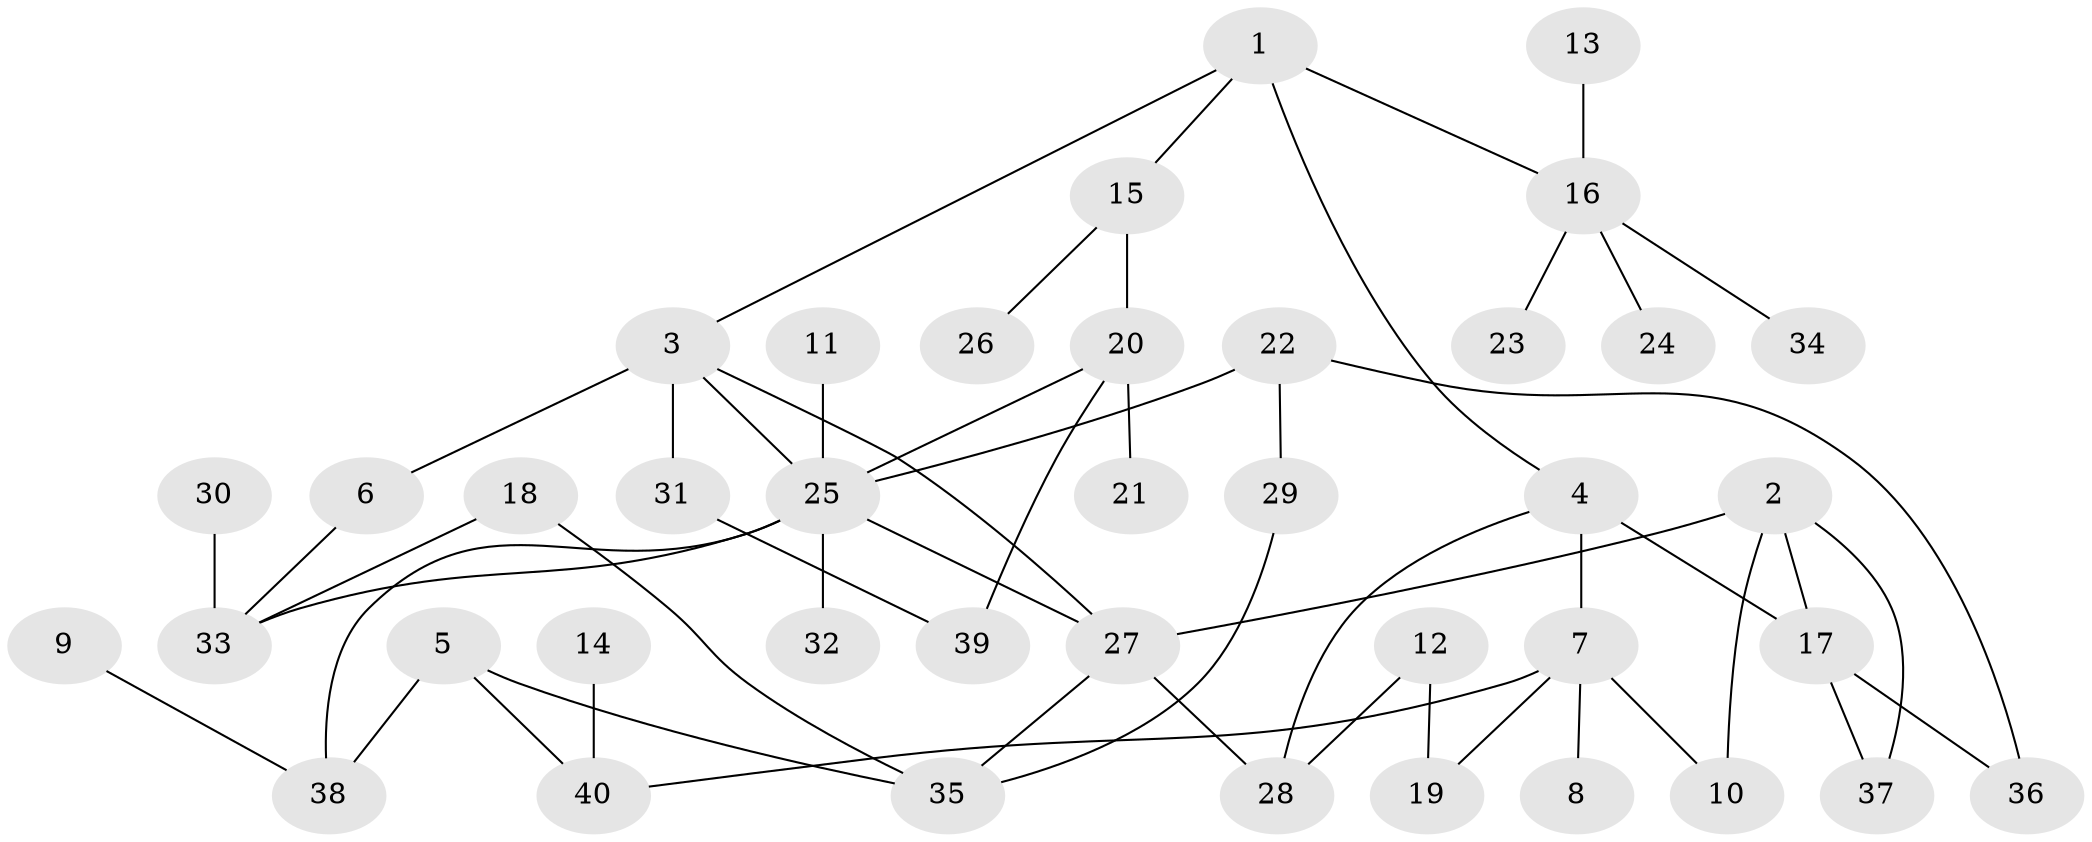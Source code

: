 // original degree distribution, {6: 0.0625, 4: 0.0375, 3: 0.225, 2: 0.3, 1: 0.325, 5: 0.05}
// Generated by graph-tools (version 1.1) at 2025/49/03/09/25 03:49:17]
// undirected, 40 vertices, 53 edges
graph export_dot {
graph [start="1"]
  node [color=gray90,style=filled];
  1;
  2;
  3;
  4;
  5;
  6;
  7;
  8;
  9;
  10;
  11;
  12;
  13;
  14;
  15;
  16;
  17;
  18;
  19;
  20;
  21;
  22;
  23;
  24;
  25;
  26;
  27;
  28;
  29;
  30;
  31;
  32;
  33;
  34;
  35;
  36;
  37;
  38;
  39;
  40;
  1 -- 3 [weight=1.0];
  1 -- 4 [weight=1.0];
  1 -- 15 [weight=1.0];
  1 -- 16 [weight=1.0];
  2 -- 10 [weight=1.0];
  2 -- 17 [weight=1.0];
  2 -- 27 [weight=1.0];
  2 -- 37 [weight=1.0];
  3 -- 6 [weight=1.0];
  3 -- 25 [weight=1.0];
  3 -- 27 [weight=1.0];
  3 -- 31 [weight=2.0];
  4 -- 7 [weight=2.0];
  4 -- 17 [weight=1.0];
  4 -- 28 [weight=1.0];
  5 -- 35 [weight=1.0];
  5 -- 38 [weight=1.0];
  5 -- 40 [weight=1.0];
  6 -- 33 [weight=1.0];
  7 -- 8 [weight=1.0];
  7 -- 10 [weight=1.0];
  7 -- 19 [weight=1.0];
  7 -- 40 [weight=1.0];
  9 -- 38 [weight=1.0];
  11 -- 25 [weight=1.0];
  12 -- 19 [weight=1.0];
  12 -- 28 [weight=1.0];
  13 -- 16 [weight=1.0];
  14 -- 40 [weight=1.0];
  15 -- 20 [weight=1.0];
  15 -- 26 [weight=1.0];
  16 -- 23 [weight=1.0];
  16 -- 24 [weight=1.0];
  16 -- 34 [weight=1.0];
  17 -- 36 [weight=1.0];
  17 -- 37 [weight=1.0];
  18 -- 33 [weight=1.0];
  18 -- 35 [weight=1.0];
  20 -- 21 [weight=1.0];
  20 -- 25 [weight=1.0];
  20 -- 39 [weight=1.0];
  22 -- 25 [weight=1.0];
  22 -- 29 [weight=1.0];
  22 -- 36 [weight=1.0];
  25 -- 27 [weight=1.0];
  25 -- 32 [weight=1.0];
  25 -- 33 [weight=1.0];
  25 -- 38 [weight=1.0];
  27 -- 28 [weight=1.0];
  27 -- 35 [weight=1.0];
  29 -- 35 [weight=1.0];
  30 -- 33 [weight=1.0];
  31 -- 39 [weight=1.0];
}
